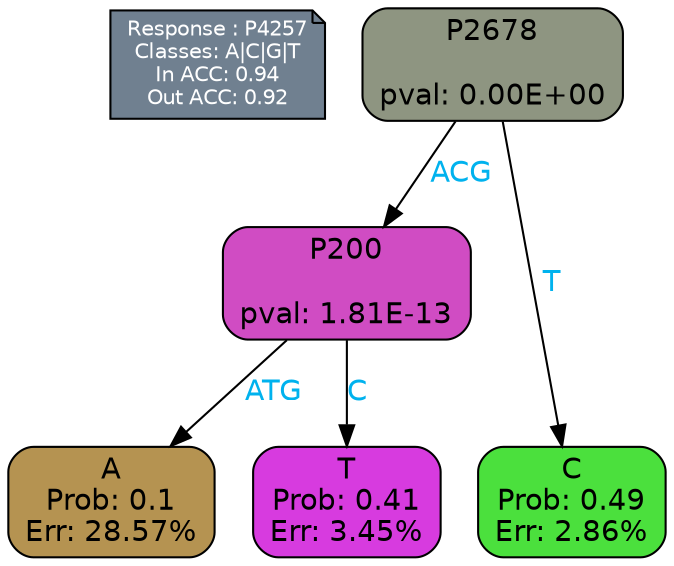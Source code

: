 digraph Tree {
node [shape=box, style="filled, rounded", color="black", fontname=helvetica] ;
graph [ranksep=equally, splines=polylines, bgcolor=transparent, dpi=600] ;
edge [fontname=helvetica] ;
LEGEND [label="Response : P4257
Classes: A|C|G|T
In ACC: 0.94
Out ACC: 0.92
",shape=note,align=left,style=filled,fillcolor="slategray",fontcolor="white",fontsize=10];1 [label="P2678

pval: 0.00E+00", fillcolor="#8e9581"] ;
2 [label="P200

pval: 1.81E-13", fillcolor="#d04cc3"] ;
3 [label="A
Prob: 0.1
Err: 28.57%", fillcolor="#b59351"] ;
4 [label="T
Prob: 0.41
Err: 3.45%", fillcolor="#d73bdf"] ;
5 [label="C
Prob: 0.49
Err: 2.86%", fillcolor="#4be03d"] ;
1 -> 2 [label="ACG",fontcolor=deepskyblue2] ;
1 -> 5 [label="T",fontcolor=deepskyblue2] ;
2 -> 3 [label="ATG",fontcolor=deepskyblue2] ;
2 -> 4 [label="C",fontcolor=deepskyblue2] ;
{rank = same; 3;4;5;}{rank = same; LEGEND;1;}}
